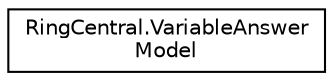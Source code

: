digraph "Graphical Class Hierarchy"
{
 // LATEX_PDF_SIZE
  edge [fontname="Helvetica",fontsize="10",labelfontname="Helvetica",labelfontsize="10"];
  node [fontname="Helvetica",fontsize="10",shape=record];
  rankdir="LR";
  Node0 [label="RingCentral.VariableAnswer\lModel",height=0.2,width=0.4,color="black", fillcolor="white", style="filled",URL="$classRingCentral_1_1VariableAnswerModel.html",tooltip=" "];
}
